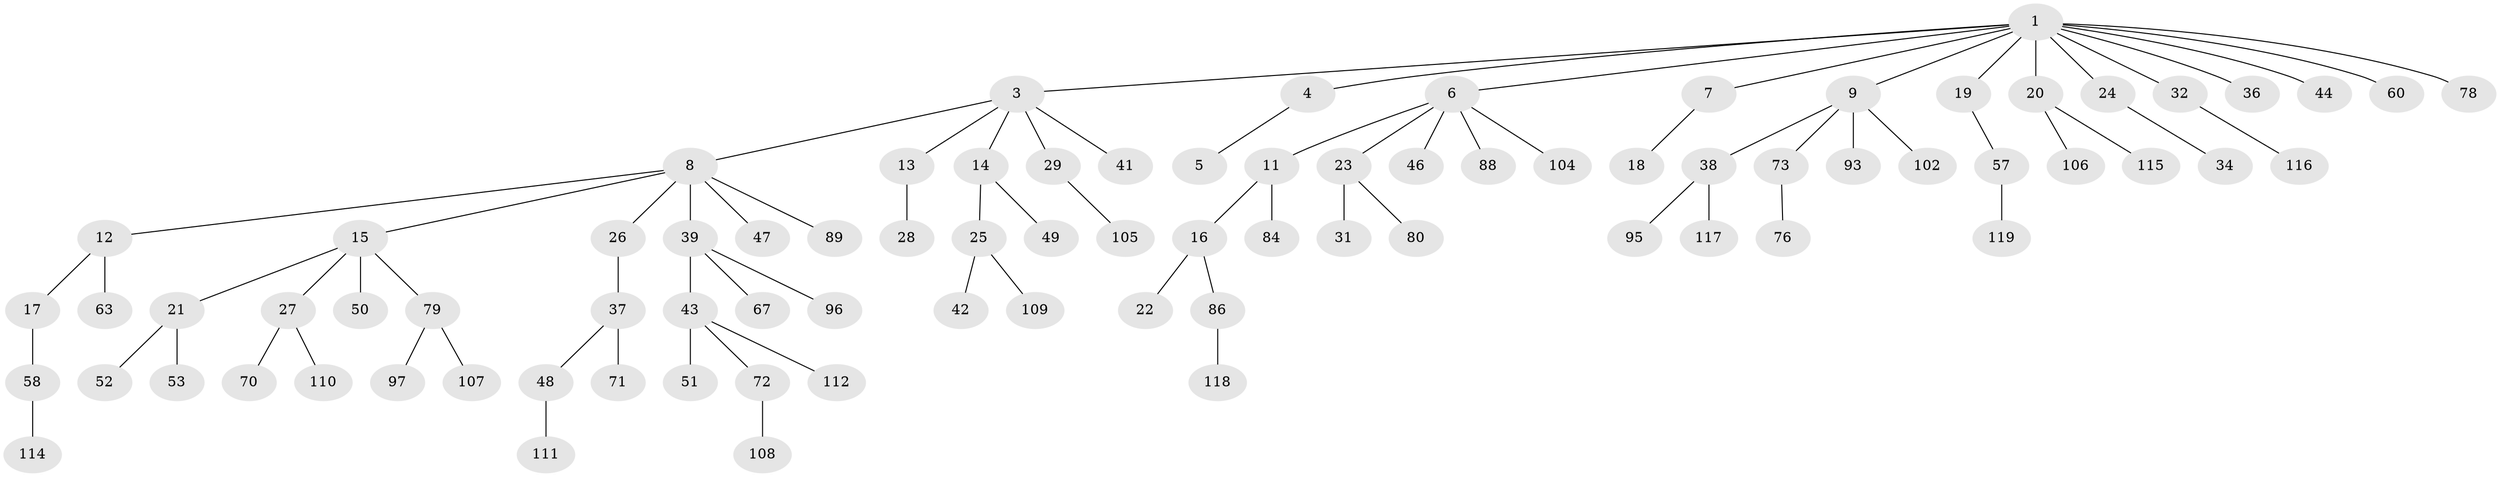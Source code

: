 // original degree distribution, {6: 0.03361344537815126, 9: 0.008403361344537815, 2: 0.19327731092436976, 1: 0.5462184873949579, 4: 0.05042016806722689, 3: 0.13445378151260504, 5: 0.03361344537815126}
// Generated by graph-tools (version 1.1) at 2025/19/03/04/25 18:19:19]
// undirected, 83 vertices, 82 edges
graph export_dot {
graph [start="1"]
  node [color=gray90,style=filled];
  1 [super="+2"];
  3;
  4;
  5;
  6;
  7 [super="+40+64"];
  8 [super="+82+10"];
  9 [super="+77+30"];
  11 [super="+68"];
  12;
  13;
  14;
  15;
  16;
  17;
  18;
  19 [super="+33"];
  20;
  21;
  22;
  23;
  24;
  25 [super="+54+85+45"];
  26;
  27 [super="+66"];
  28;
  29 [super="+99+62+56+101"];
  31;
  32;
  34;
  36;
  37;
  38;
  39;
  41;
  42;
  43;
  44;
  46;
  47;
  48 [super="+94+65"];
  49;
  50 [super="+83+87+59+75"];
  51 [super="+61"];
  52 [super="+92+55"];
  53;
  57;
  58 [super="+81"];
  60 [super="+100"];
  63;
  67;
  70;
  71;
  72 [super="+90"];
  73 [super="+74"];
  76;
  78;
  79 [super="+91"];
  80;
  84;
  86;
  88;
  89;
  93;
  95;
  96;
  97;
  102;
  104;
  105;
  106;
  107;
  108;
  109;
  110;
  111;
  112;
  114;
  115;
  116;
  117;
  118;
  119;
  1 -- 6;
  1 -- 7;
  1 -- 24;
  1 -- 32;
  1 -- 60;
  1 -- 3;
  1 -- 4;
  1 -- 36;
  1 -- 9;
  1 -- 44;
  1 -- 78;
  1 -- 19;
  1 -- 20;
  3 -- 8;
  3 -- 13;
  3 -- 14;
  3 -- 29;
  3 -- 41;
  4 -- 5;
  6 -- 11;
  6 -- 23;
  6 -- 46;
  6 -- 88;
  6 -- 104;
  7 -- 18;
  8 -- 39;
  8 -- 89;
  8 -- 26;
  8 -- 12;
  8 -- 15;
  8 -- 47;
  9 -- 73;
  9 -- 102;
  9 -- 38;
  9 -- 93;
  11 -- 16;
  11 -- 84;
  12 -- 17;
  12 -- 63;
  13 -- 28;
  14 -- 25;
  14 -- 49;
  15 -- 21;
  15 -- 27;
  15 -- 50;
  15 -- 79;
  16 -- 22;
  16 -- 86;
  17 -- 58;
  19 -- 57;
  20 -- 106;
  20 -- 115;
  21 -- 52;
  21 -- 53;
  23 -- 31;
  23 -- 80;
  24 -- 34;
  25 -- 42;
  25 -- 109;
  26 -- 37;
  27 -- 70;
  27 -- 110;
  29 -- 105;
  32 -- 116;
  37 -- 48;
  37 -- 71;
  38 -- 95;
  38 -- 117;
  39 -- 43;
  39 -- 67;
  39 -- 96;
  43 -- 51;
  43 -- 72;
  43 -- 112;
  48 -- 111;
  57 -- 119;
  58 -- 114;
  72 -- 108;
  73 -- 76;
  79 -- 97;
  79 -- 107;
  86 -- 118;
}
